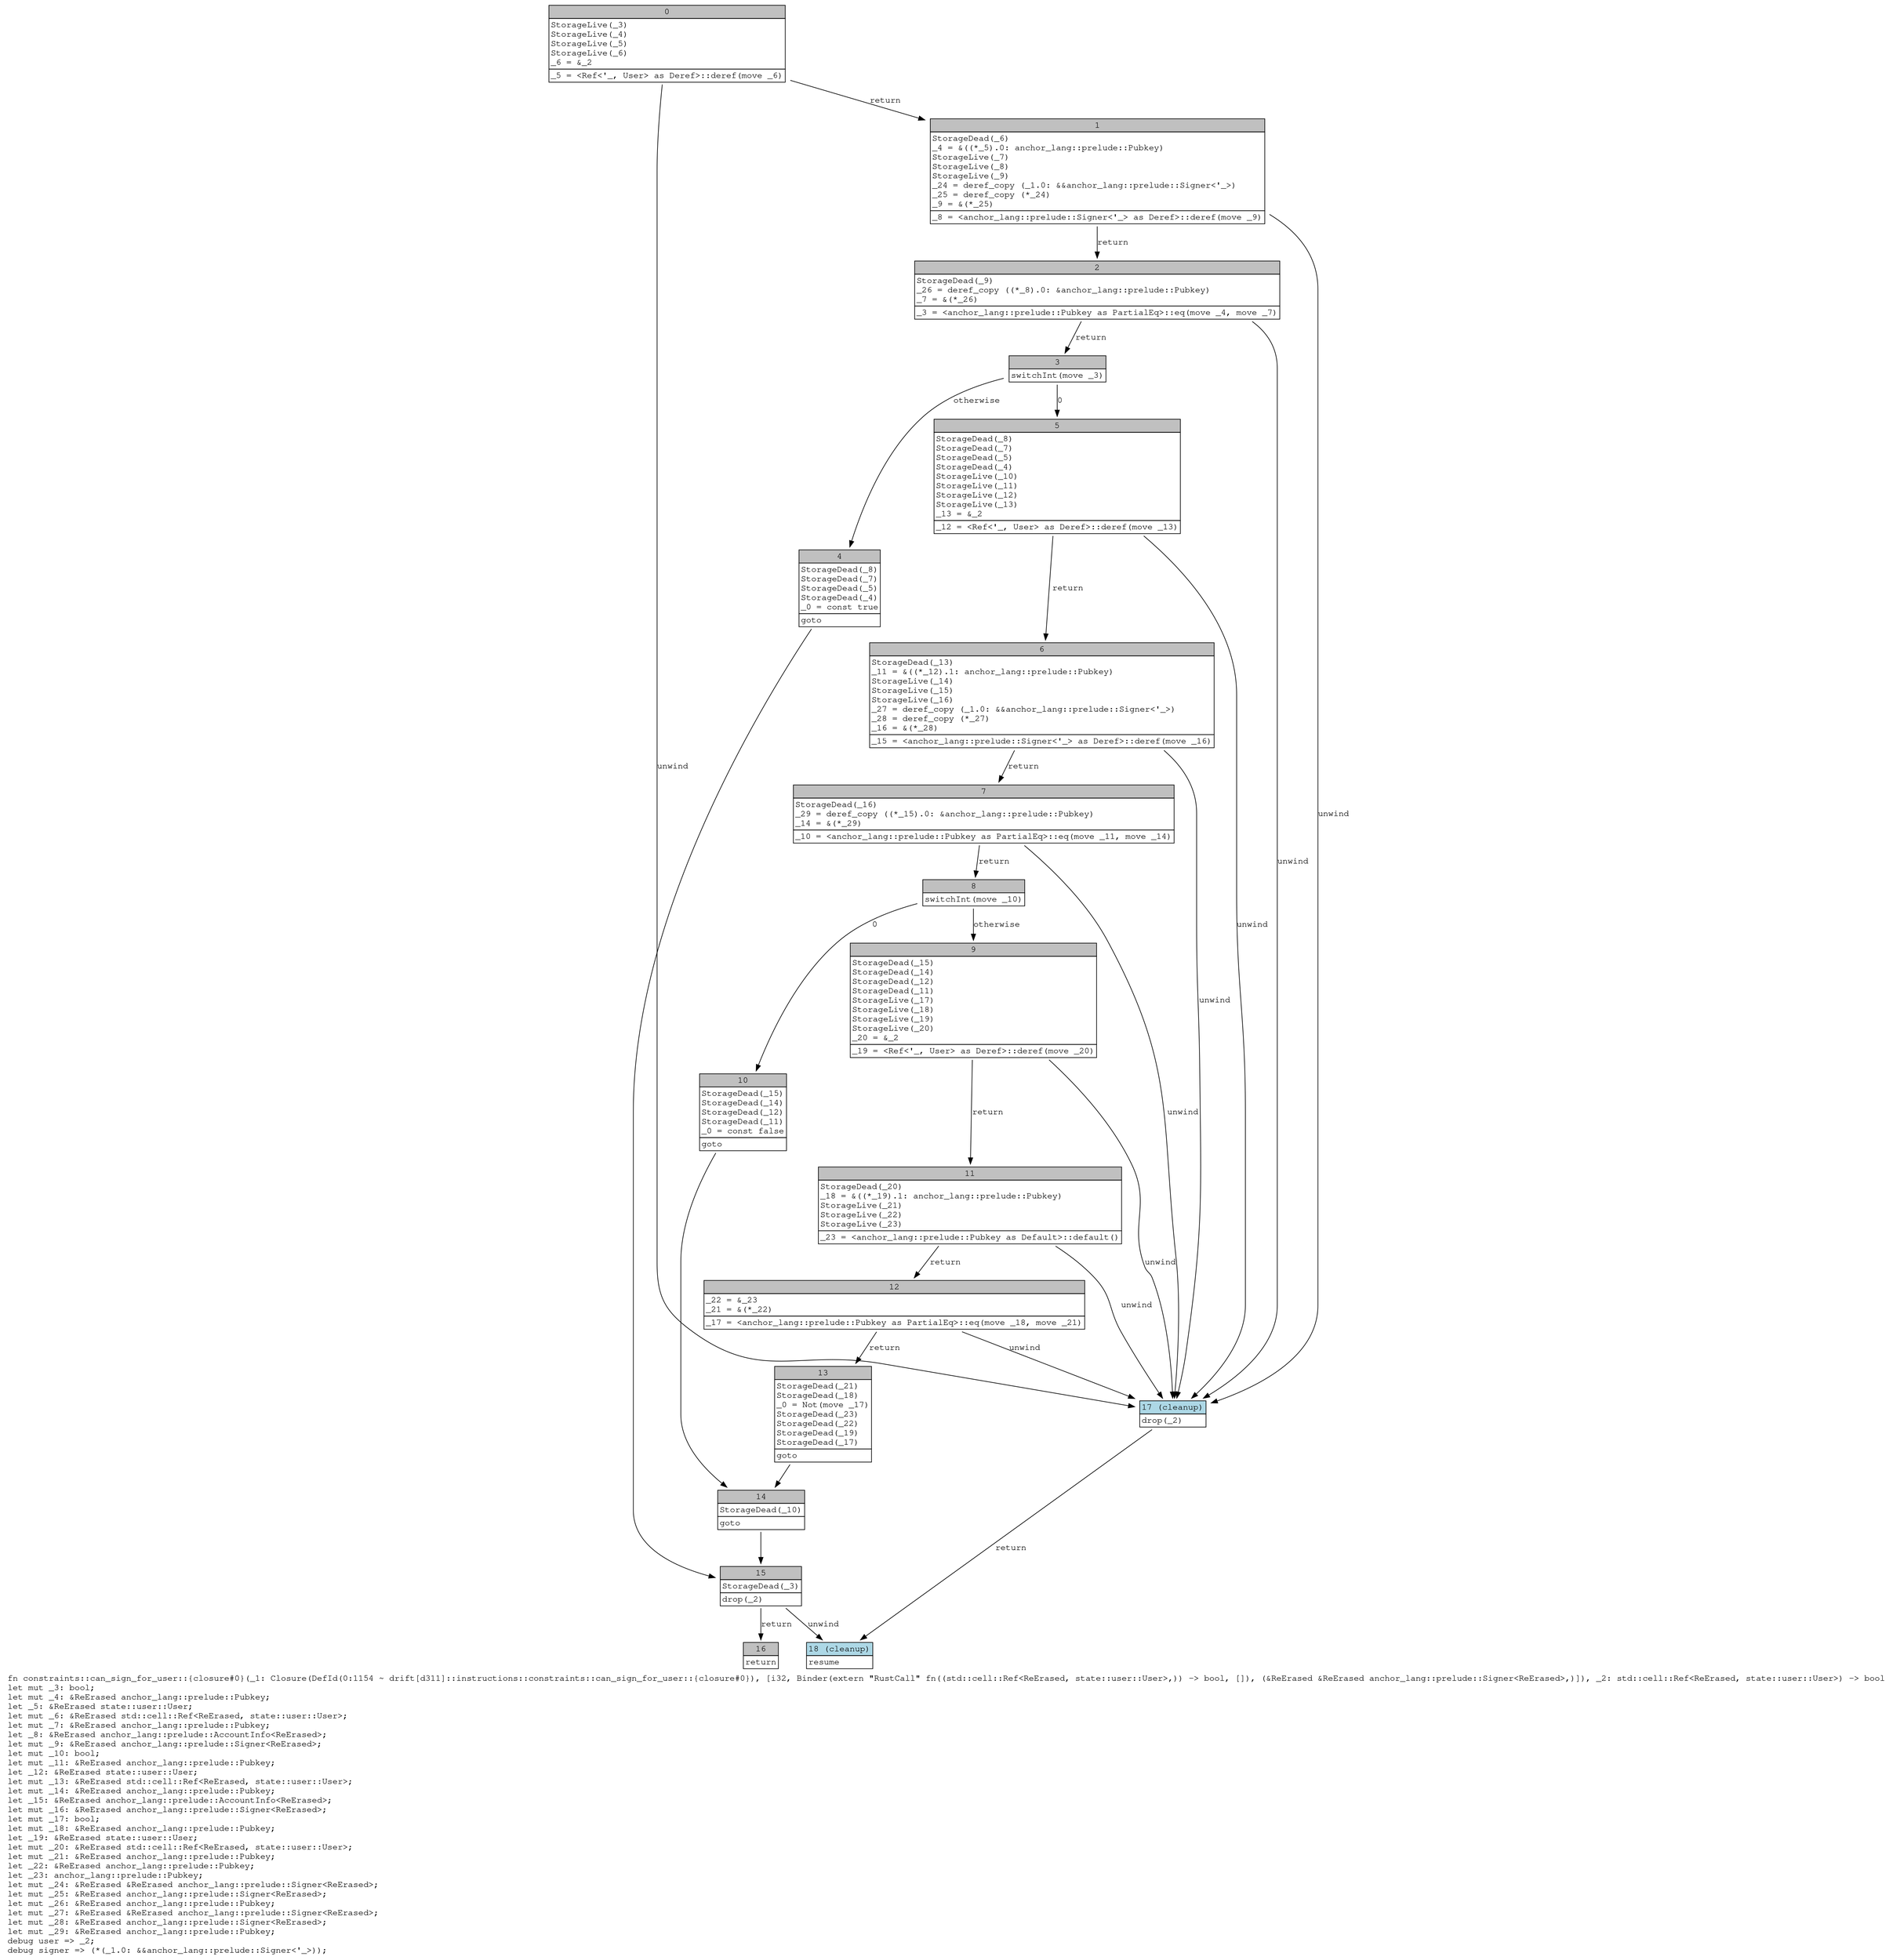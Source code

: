 digraph Mir_0_1154 {
    graph [fontname="Courier, monospace"];
    node [fontname="Courier, monospace"];
    edge [fontname="Courier, monospace"];
    label=<fn constraints::can_sign_for_user::{closure#0}(_1: Closure(DefId(0:1154 ~ drift[d311]::instructions::constraints::can_sign_for_user::{closure#0}), [i32, Binder(extern &quot;RustCall&quot; fn((std::cell::Ref&lt;ReErased, state::user::User&gt;,)) -&gt; bool, []), (&amp;ReErased &amp;ReErased anchor_lang::prelude::Signer&lt;ReErased&gt;,)]), _2: std::cell::Ref&lt;ReErased, state::user::User&gt;) -&gt; bool<br align="left"/>let mut _3: bool;<br align="left"/>let mut _4: &amp;ReErased anchor_lang::prelude::Pubkey;<br align="left"/>let _5: &amp;ReErased state::user::User;<br align="left"/>let mut _6: &amp;ReErased std::cell::Ref&lt;ReErased, state::user::User&gt;;<br align="left"/>let mut _7: &amp;ReErased anchor_lang::prelude::Pubkey;<br align="left"/>let _8: &amp;ReErased anchor_lang::prelude::AccountInfo&lt;ReErased&gt;;<br align="left"/>let mut _9: &amp;ReErased anchor_lang::prelude::Signer&lt;ReErased&gt;;<br align="left"/>let mut _10: bool;<br align="left"/>let mut _11: &amp;ReErased anchor_lang::prelude::Pubkey;<br align="left"/>let _12: &amp;ReErased state::user::User;<br align="left"/>let mut _13: &amp;ReErased std::cell::Ref&lt;ReErased, state::user::User&gt;;<br align="left"/>let mut _14: &amp;ReErased anchor_lang::prelude::Pubkey;<br align="left"/>let _15: &amp;ReErased anchor_lang::prelude::AccountInfo&lt;ReErased&gt;;<br align="left"/>let mut _16: &amp;ReErased anchor_lang::prelude::Signer&lt;ReErased&gt;;<br align="left"/>let mut _17: bool;<br align="left"/>let mut _18: &amp;ReErased anchor_lang::prelude::Pubkey;<br align="left"/>let _19: &amp;ReErased state::user::User;<br align="left"/>let mut _20: &amp;ReErased std::cell::Ref&lt;ReErased, state::user::User&gt;;<br align="left"/>let mut _21: &amp;ReErased anchor_lang::prelude::Pubkey;<br align="left"/>let _22: &amp;ReErased anchor_lang::prelude::Pubkey;<br align="left"/>let _23: anchor_lang::prelude::Pubkey;<br align="left"/>let mut _24: &amp;ReErased &amp;ReErased anchor_lang::prelude::Signer&lt;ReErased&gt;;<br align="left"/>let mut _25: &amp;ReErased anchor_lang::prelude::Signer&lt;ReErased&gt;;<br align="left"/>let mut _26: &amp;ReErased anchor_lang::prelude::Pubkey;<br align="left"/>let mut _27: &amp;ReErased &amp;ReErased anchor_lang::prelude::Signer&lt;ReErased&gt;;<br align="left"/>let mut _28: &amp;ReErased anchor_lang::prelude::Signer&lt;ReErased&gt;;<br align="left"/>let mut _29: &amp;ReErased anchor_lang::prelude::Pubkey;<br align="left"/>debug user =&gt; _2;<br align="left"/>debug signer =&gt; (*(_1.0: &amp;&amp;anchor_lang::prelude::Signer&lt;'_&gt;));<br align="left"/>>;
    bb0__0_1154 [shape="none", label=<<table border="0" cellborder="1" cellspacing="0"><tr><td bgcolor="gray" align="center" colspan="1">0</td></tr><tr><td align="left" balign="left">StorageLive(_3)<br/>StorageLive(_4)<br/>StorageLive(_5)<br/>StorageLive(_6)<br/>_6 = &amp;_2<br/></td></tr><tr><td align="left">_5 = &lt;Ref&lt;'_, User&gt; as Deref&gt;::deref(move _6)</td></tr></table>>];
    bb1__0_1154 [shape="none", label=<<table border="0" cellborder="1" cellspacing="0"><tr><td bgcolor="gray" align="center" colspan="1">1</td></tr><tr><td align="left" balign="left">StorageDead(_6)<br/>_4 = &amp;((*_5).0: anchor_lang::prelude::Pubkey)<br/>StorageLive(_7)<br/>StorageLive(_8)<br/>StorageLive(_9)<br/>_24 = deref_copy (_1.0: &amp;&amp;anchor_lang::prelude::Signer&lt;'_&gt;)<br/>_25 = deref_copy (*_24)<br/>_9 = &amp;(*_25)<br/></td></tr><tr><td align="left">_8 = &lt;anchor_lang::prelude::Signer&lt;'_&gt; as Deref&gt;::deref(move _9)</td></tr></table>>];
    bb2__0_1154 [shape="none", label=<<table border="0" cellborder="1" cellspacing="0"><tr><td bgcolor="gray" align="center" colspan="1">2</td></tr><tr><td align="left" balign="left">StorageDead(_9)<br/>_26 = deref_copy ((*_8).0: &amp;anchor_lang::prelude::Pubkey)<br/>_7 = &amp;(*_26)<br/></td></tr><tr><td align="left">_3 = &lt;anchor_lang::prelude::Pubkey as PartialEq&gt;::eq(move _4, move _7)</td></tr></table>>];
    bb3__0_1154 [shape="none", label=<<table border="0" cellborder="1" cellspacing="0"><tr><td bgcolor="gray" align="center" colspan="1">3</td></tr><tr><td align="left">switchInt(move _3)</td></tr></table>>];
    bb4__0_1154 [shape="none", label=<<table border="0" cellborder="1" cellspacing="0"><tr><td bgcolor="gray" align="center" colspan="1">4</td></tr><tr><td align="left" balign="left">StorageDead(_8)<br/>StorageDead(_7)<br/>StorageDead(_5)<br/>StorageDead(_4)<br/>_0 = const true<br/></td></tr><tr><td align="left">goto</td></tr></table>>];
    bb5__0_1154 [shape="none", label=<<table border="0" cellborder="1" cellspacing="0"><tr><td bgcolor="gray" align="center" colspan="1">5</td></tr><tr><td align="left" balign="left">StorageDead(_8)<br/>StorageDead(_7)<br/>StorageDead(_5)<br/>StorageDead(_4)<br/>StorageLive(_10)<br/>StorageLive(_11)<br/>StorageLive(_12)<br/>StorageLive(_13)<br/>_13 = &amp;_2<br/></td></tr><tr><td align="left">_12 = &lt;Ref&lt;'_, User&gt; as Deref&gt;::deref(move _13)</td></tr></table>>];
    bb6__0_1154 [shape="none", label=<<table border="0" cellborder="1" cellspacing="0"><tr><td bgcolor="gray" align="center" colspan="1">6</td></tr><tr><td align="left" balign="left">StorageDead(_13)<br/>_11 = &amp;((*_12).1: anchor_lang::prelude::Pubkey)<br/>StorageLive(_14)<br/>StorageLive(_15)<br/>StorageLive(_16)<br/>_27 = deref_copy (_1.0: &amp;&amp;anchor_lang::prelude::Signer&lt;'_&gt;)<br/>_28 = deref_copy (*_27)<br/>_16 = &amp;(*_28)<br/></td></tr><tr><td align="left">_15 = &lt;anchor_lang::prelude::Signer&lt;'_&gt; as Deref&gt;::deref(move _16)</td></tr></table>>];
    bb7__0_1154 [shape="none", label=<<table border="0" cellborder="1" cellspacing="0"><tr><td bgcolor="gray" align="center" colspan="1">7</td></tr><tr><td align="left" balign="left">StorageDead(_16)<br/>_29 = deref_copy ((*_15).0: &amp;anchor_lang::prelude::Pubkey)<br/>_14 = &amp;(*_29)<br/></td></tr><tr><td align="left">_10 = &lt;anchor_lang::prelude::Pubkey as PartialEq&gt;::eq(move _11, move _14)</td></tr></table>>];
    bb8__0_1154 [shape="none", label=<<table border="0" cellborder="1" cellspacing="0"><tr><td bgcolor="gray" align="center" colspan="1">8</td></tr><tr><td align="left">switchInt(move _10)</td></tr></table>>];
    bb9__0_1154 [shape="none", label=<<table border="0" cellborder="1" cellspacing="0"><tr><td bgcolor="gray" align="center" colspan="1">9</td></tr><tr><td align="left" balign="left">StorageDead(_15)<br/>StorageDead(_14)<br/>StorageDead(_12)<br/>StorageDead(_11)<br/>StorageLive(_17)<br/>StorageLive(_18)<br/>StorageLive(_19)<br/>StorageLive(_20)<br/>_20 = &amp;_2<br/></td></tr><tr><td align="left">_19 = &lt;Ref&lt;'_, User&gt; as Deref&gt;::deref(move _20)</td></tr></table>>];
    bb10__0_1154 [shape="none", label=<<table border="0" cellborder="1" cellspacing="0"><tr><td bgcolor="gray" align="center" colspan="1">10</td></tr><tr><td align="left" balign="left">StorageDead(_15)<br/>StorageDead(_14)<br/>StorageDead(_12)<br/>StorageDead(_11)<br/>_0 = const false<br/></td></tr><tr><td align="left">goto</td></tr></table>>];
    bb11__0_1154 [shape="none", label=<<table border="0" cellborder="1" cellspacing="0"><tr><td bgcolor="gray" align="center" colspan="1">11</td></tr><tr><td align="left" balign="left">StorageDead(_20)<br/>_18 = &amp;((*_19).1: anchor_lang::prelude::Pubkey)<br/>StorageLive(_21)<br/>StorageLive(_22)<br/>StorageLive(_23)<br/></td></tr><tr><td align="left">_23 = &lt;anchor_lang::prelude::Pubkey as Default&gt;::default()</td></tr></table>>];
    bb12__0_1154 [shape="none", label=<<table border="0" cellborder="1" cellspacing="0"><tr><td bgcolor="gray" align="center" colspan="1">12</td></tr><tr><td align="left" balign="left">_22 = &amp;_23<br/>_21 = &amp;(*_22)<br/></td></tr><tr><td align="left">_17 = &lt;anchor_lang::prelude::Pubkey as PartialEq&gt;::eq(move _18, move _21)</td></tr></table>>];
    bb13__0_1154 [shape="none", label=<<table border="0" cellborder="1" cellspacing="0"><tr><td bgcolor="gray" align="center" colspan="1">13</td></tr><tr><td align="left" balign="left">StorageDead(_21)<br/>StorageDead(_18)<br/>_0 = Not(move _17)<br/>StorageDead(_23)<br/>StorageDead(_22)<br/>StorageDead(_19)<br/>StorageDead(_17)<br/></td></tr><tr><td align="left">goto</td></tr></table>>];
    bb14__0_1154 [shape="none", label=<<table border="0" cellborder="1" cellspacing="0"><tr><td bgcolor="gray" align="center" colspan="1">14</td></tr><tr><td align="left" balign="left">StorageDead(_10)<br/></td></tr><tr><td align="left">goto</td></tr></table>>];
    bb15__0_1154 [shape="none", label=<<table border="0" cellborder="1" cellspacing="0"><tr><td bgcolor="gray" align="center" colspan="1">15</td></tr><tr><td align="left" balign="left">StorageDead(_3)<br/></td></tr><tr><td align="left">drop(_2)</td></tr></table>>];
    bb16__0_1154 [shape="none", label=<<table border="0" cellborder="1" cellspacing="0"><tr><td bgcolor="gray" align="center" colspan="1">16</td></tr><tr><td align="left">return</td></tr></table>>];
    bb17__0_1154 [shape="none", label=<<table border="0" cellborder="1" cellspacing="0"><tr><td bgcolor="lightblue" align="center" colspan="1">17 (cleanup)</td></tr><tr><td align="left">drop(_2)</td></tr></table>>];
    bb18__0_1154 [shape="none", label=<<table border="0" cellborder="1" cellspacing="0"><tr><td bgcolor="lightblue" align="center" colspan="1">18 (cleanup)</td></tr><tr><td align="left">resume</td></tr></table>>];
    bb0__0_1154 -> bb1__0_1154 [label="return"];
    bb0__0_1154 -> bb17__0_1154 [label="unwind"];
    bb1__0_1154 -> bb2__0_1154 [label="return"];
    bb1__0_1154 -> bb17__0_1154 [label="unwind"];
    bb2__0_1154 -> bb3__0_1154 [label="return"];
    bb2__0_1154 -> bb17__0_1154 [label="unwind"];
    bb3__0_1154 -> bb5__0_1154 [label="0"];
    bb3__0_1154 -> bb4__0_1154 [label="otherwise"];
    bb4__0_1154 -> bb15__0_1154 [label=""];
    bb5__0_1154 -> bb6__0_1154 [label="return"];
    bb5__0_1154 -> bb17__0_1154 [label="unwind"];
    bb6__0_1154 -> bb7__0_1154 [label="return"];
    bb6__0_1154 -> bb17__0_1154 [label="unwind"];
    bb7__0_1154 -> bb8__0_1154 [label="return"];
    bb7__0_1154 -> bb17__0_1154 [label="unwind"];
    bb8__0_1154 -> bb10__0_1154 [label="0"];
    bb8__0_1154 -> bb9__0_1154 [label="otherwise"];
    bb9__0_1154 -> bb11__0_1154 [label="return"];
    bb9__0_1154 -> bb17__0_1154 [label="unwind"];
    bb10__0_1154 -> bb14__0_1154 [label=""];
    bb11__0_1154 -> bb12__0_1154 [label="return"];
    bb11__0_1154 -> bb17__0_1154 [label="unwind"];
    bb12__0_1154 -> bb13__0_1154 [label="return"];
    bb12__0_1154 -> bb17__0_1154 [label="unwind"];
    bb13__0_1154 -> bb14__0_1154 [label=""];
    bb14__0_1154 -> bb15__0_1154 [label=""];
    bb15__0_1154 -> bb16__0_1154 [label="return"];
    bb15__0_1154 -> bb18__0_1154 [label="unwind"];
    bb17__0_1154 -> bb18__0_1154 [label="return"];
}
